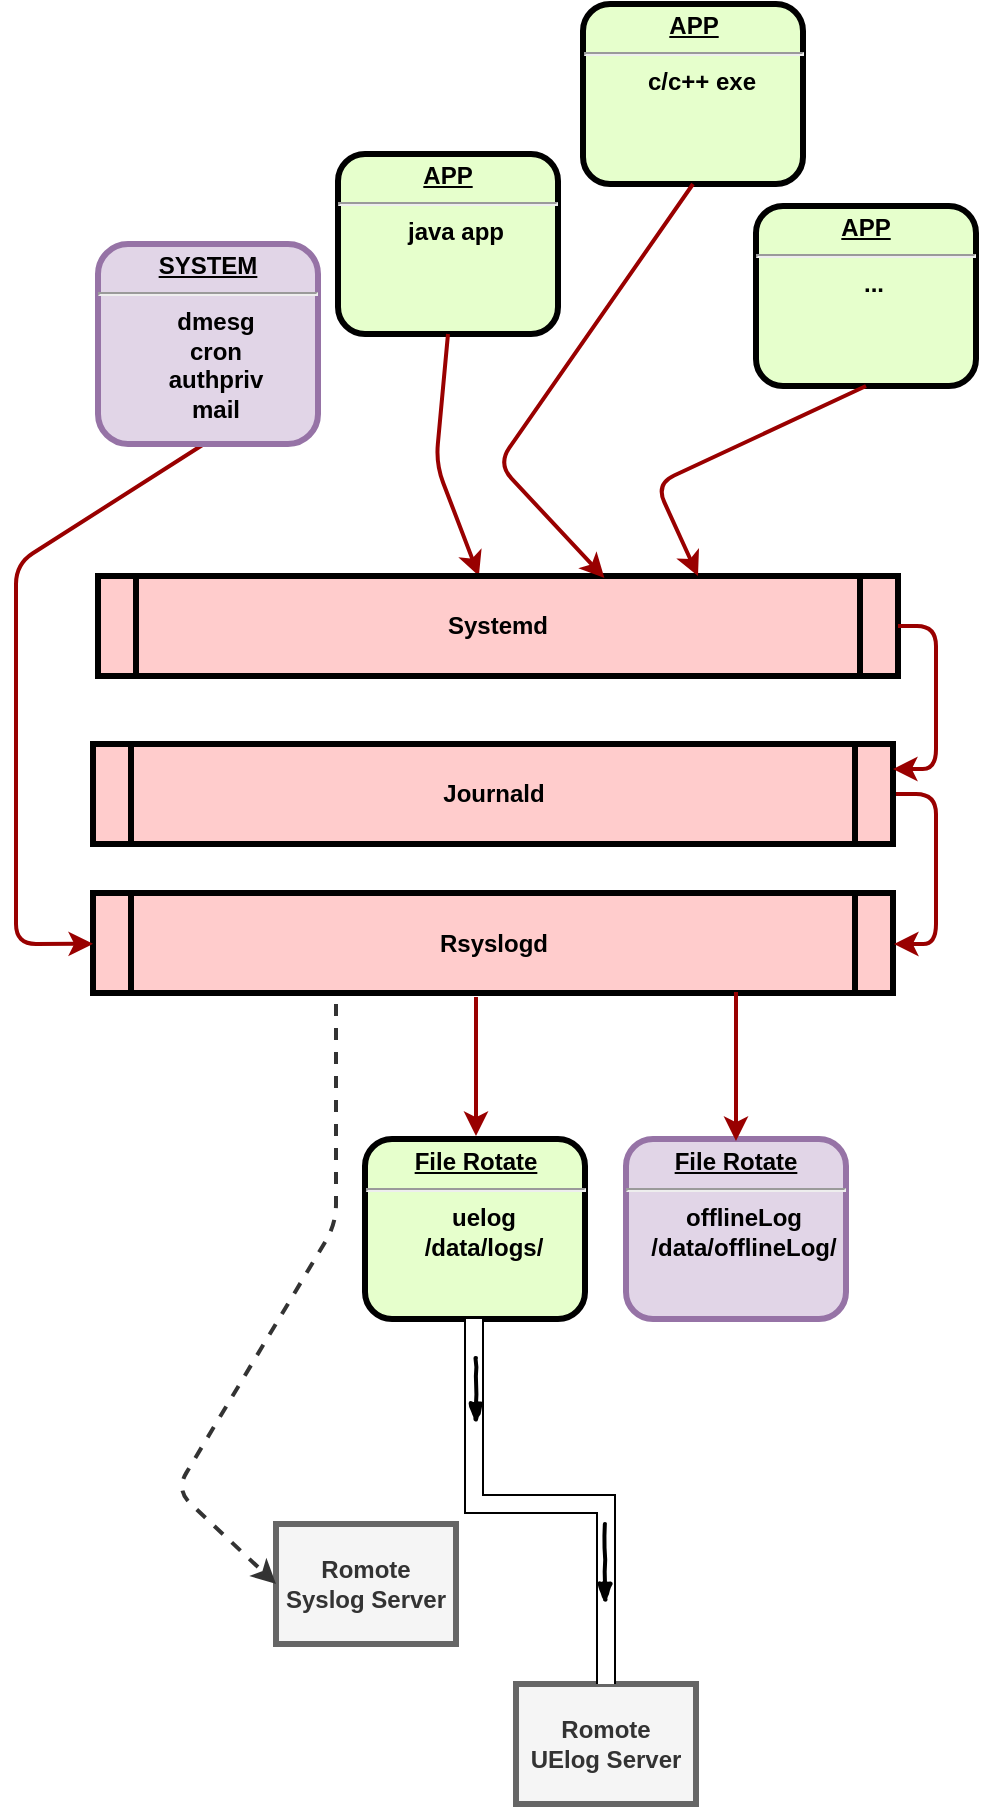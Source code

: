 <mxfile version="11.0.5" type="github"><diagram name="Page-1" id="c7558073-3199-34d8-9f00-42111426c3f3"><mxGraphModel dx="757" dy="1641" grid="1" gridSize="10" guides="1" tooltips="1" connect="1" arrows="1" fold="1" page="1" pageScale="1" pageWidth="826" pageHeight="1169" background="#ffffff" math="0" shadow="0"><root><mxCell id="0"/><mxCell id="1" parent="0"/><mxCell id="2" value="&lt;p style=&quot;margin: 0px ; margin-top: 4px ; text-align: center ; text-decoration: underline&quot;&gt;&lt;strong&gt;APP&lt;/strong&gt;&lt;/p&gt;&lt;hr&gt;&lt;p style=&quot;margin: 0px ; margin-left: 8px&quot;&gt;java app&lt;/p&gt;" style="verticalAlign=middle;align=center;overflow=fill;fontSize=12;fontFamily=Helvetica;html=1;rounded=1;fontStyle=1;strokeWidth=3;fillColor=#E6FFCC" parent="1" vertex="1"><mxGeometry x="321" y="75" width="110" height="90" as="geometry"/></mxCell><mxCell id="5" value="Rsyslogd" style="shape=process;whiteSpace=wrap;align=center;verticalAlign=middle;size=0.048;fontStyle=1;strokeWidth=3;fillColor=#FFCCCC" parent="1" vertex="1"><mxGeometry x="198.5" y="444.5" width="400" height="50" as="geometry"/></mxCell><mxCell id="9" value="&lt;p style=&quot;margin: 0px ; margin-top: 4px ; text-align: center ; text-decoration: underline&quot;&gt;&lt;strong&gt;File Rotate&lt;/strong&gt;&lt;/p&gt;&lt;hr&gt;&lt;p style=&quot;margin: 0px ; margin-left: 8px&quot;&gt;offlineLog&lt;/p&gt;&lt;p style=&quot;margin: 0px ; margin-left: 8px&quot;&gt;/data/offlineLog/&lt;/p&gt;" style="verticalAlign=middle;align=center;overflow=fill;fontSize=12;fontFamily=Helvetica;html=1;rounded=1;fontStyle=1;strokeWidth=3;fillColor=#e1d5e7;strokeColor=#9673a6;" parent="1" vertex="1"><mxGeometry x="465" y="567.5" width="110" height="90" as="geometry"/></mxCell><mxCell id="14" value="Romote&#10;Syslog Server" style="whiteSpace=wrap;align=center;verticalAlign=middle;fontStyle=1;strokeWidth=3;fillColor=#f5f5f5;strokeColor=#666666;fontColor=#333333;" parent="1" vertex="1"><mxGeometry x="290" y="760.0" width="90" height="60" as="geometry"/></mxCell><mxCell id="36" value="" style="edgeStyle=none;noEdgeStyle=1;strokeColor=#990000;strokeWidth=2;exitX=0.5;exitY=1;exitDx=0;exitDy=0;" parent="1" source="2" target="Ha_HegAT5HMBeWhutNXE-96" edge="1"><mxGeometry width="100" height="100" relative="1" as="geometry"><mxPoint x="369.75" y="261" as="sourcePoint"/><mxPoint x="120" y="150" as="targetPoint"/><Array as="points"><mxPoint x="370" y="230"/></Array></mxGeometry></mxCell><mxCell id="11" value="&lt;p style=&quot;margin: 0px ; margin-top: 4px ; text-align: center ; text-decoration: underline&quot;&gt;&lt;strong&gt;File Rotate&lt;/strong&gt;&lt;/p&gt;&lt;hr&gt;&lt;p style=&quot;margin: 0px ; margin-left: 8px&quot;&gt;uelog&lt;/p&gt;&lt;p style=&quot;margin: 0px ; margin-left: 8px&quot;&gt;/data/logs/&lt;/p&gt;" style="verticalAlign=middle;align=center;overflow=fill;fontSize=12;fontFamily=Helvetica;html=1;rounded=1;fontStyle=1;strokeWidth=3;fillColor=#E6FFCC" parent="1" vertex="1"><mxGeometry x="334.5" y="567.5" width="110" height="90" as="geometry"/></mxCell><mxCell id="59" value="" style="edgeStyle=elbowEdgeStyle;elbow=horizontal;strokeColor=#990000;strokeWidth=2;exitX=1;exitY=0.5;exitDx=0;exitDy=0;" parent="1" source="Ha_HegAT5HMBeWhutNXE-98" edge="1"><mxGeometry width="100" height="100" relative="1" as="geometry"><mxPoint x="411" y="430" as="sourcePoint"/><mxPoint x="599" y="470" as="targetPoint"/><Array as="points"><mxPoint x="620" y="410"/><mxPoint x="690" y="430"/><mxPoint x="460" y="320"/></Array></mxGeometry></mxCell><mxCell id="60" value="Existing&#10;documentation" style="text;spacingTop=-5;align=center" parent="1" vertex="1"><mxGeometry x="380.0" y="281.0" width="30" height="20" as="geometry"/></mxCell><mxCell id="77" value="" style="edgeStyle=elbowEdgeStyle;elbow=horizontal;strokeColor=#990000;strokeWidth=2;exitX=0.904;exitY=0.97;exitDx=0;exitDy=0;exitPerimeter=0;" parent="1" edge="1"><mxGeometry width="100" height="100" relative="1" as="geometry"><mxPoint x="520" y="494" as="sourcePoint"/><mxPoint x="520" y="568.5" as="targetPoint"/><Array as="points"><mxPoint x="520" y="538.5"/></Array></mxGeometry></mxCell><mxCell id="88" value="" style="edgeStyle=elbowEdgeStyle;elbow=horizontal;strokeColor=#990000;strokeWidth=2" parent="1" edge="1"><mxGeometry width="100" height="100" relative="1" as="geometry"><mxPoint x="390" y="496.5" as="sourcePoint"/><mxPoint x="390" y="566" as="targetPoint"/><Array as="points"><mxPoint x="390" y="525.5"/></Array></mxGeometry></mxCell><mxCell id="Ha_HegAT5HMBeWhutNXE-96" value="Systemd" style="shape=process;whiteSpace=wrap;align=center;verticalAlign=middle;size=0.048;fontStyle=1;strokeWidth=3;fillColor=#FFCCCC" vertex="1" parent="1"><mxGeometry x="201.0" y="286" width="400" height="50" as="geometry"/></mxCell><mxCell id="Ha_HegAT5HMBeWhutNXE-98" value="Journald" style="shape=process;whiteSpace=wrap;align=center;verticalAlign=middle;size=0.048;fontStyle=1;strokeWidth=3;fillColor=#FFCCCC" vertex="1" parent="1"><mxGeometry x="198.5" y="370" width="400" height="50" as="geometry"/></mxCell><mxCell id="Ha_HegAT5HMBeWhutNXE-100" value="" style="edgeStyle=elbowEdgeStyle;elbow=horizontal;strokeColor=#990000;strokeWidth=2;exitX=1;exitY=0.5;exitDx=0;exitDy=0;entryX=1;entryY=0.25;entryDx=0;entryDy=0;" edge="1" parent="1" source="Ha_HegAT5HMBeWhutNXE-96" target="Ha_HegAT5HMBeWhutNXE-98"><mxGeometry width="100" height="100" relative="1" as="geometry"><mxPoint x="640" y="314" as="sourcePoint"/><mxPoint x="640" y="380" as="targetPoint"/><Array as="points"><mxPoint x="620" y="350"/><mxPoint x="462.5" y="238.5"/></Array></mxGeometry></mxCell><mxCell id="Ha_HegAT5HMBeWhutNXE-101" value="&lt;p style=&quot;margin: 0px ; margin-top: 4px ; text-align: center ; text-decoration: underline&quot;&gt;&lt;strong&gt;APP&lt;/strong&gt;&lt;/p&gt;&lt;hr&gt;&lt;p style=&quot;margin: 0px ; margin-left: 8px&quot;&gt;c/c++ exe&lt;/p&gt;" style="verticalAlign=middle;align=center;overflow=fill;fontSize=12;fontFamily=Helvetica;html=1;rounded=1;fontStyle=1;strokeWidth=3;fillColor=#E6FFCC" vertex="1" parent="1"><mxGeometry x="443.5" width="110" height="90" as="geometry"/></mxCell><mxCell id="Ha_HegAT5HMBeWhutNXE-102" value="" style="edgeStyle=none;noEdgeStyle=1;strokeColor=#990000;strokeWidth=2;exitX=0.5;exitY=1;exitDx=0;exitDy=0;entryX=0.633;entryY=0.02;entryDx=0;entryDy=0;entryPerimeter=0;" edge="1" parent="1" source="Ha_HegAT5HMBeWhutNXE-101" target="Ha_HegAT5HMBeWhutNXE-96"><mxGeometry width="100" height="100" relative="1" as="geometry"><mxPoint x="504.5" y="160" as="sourcePoint"/><mxPoint x="525.219" y="281" as="targetPoint"/><Array as="points"><mxPoint x="401" y="230"/></Array></mxGeometry></mxCell><mxCell id="Ha_HegAT5HMBeWhutNXE-103" value="&lt;p style=&quot;margin: 0px ; margin-top: 4px ; text-align: center ; text-decoration: underline&quot;&gt;&lt;strong&gt;APP&lt;/strong&gt;&lt;/p&gt;&lt;hr&gt;&lt;p style=&quot;margin: 0px ; margin-left: 8px&quot;&gt;...&lt;/p&gt;" style="verticalAlign=middle;align=center;overflow=fill;fontSize=12;fontFamily=Helvetica;html=1;rounded=1;fontStyle=1;strokeWidth=3;fillColor=#E6FFCC" vertex="1" parent="1"><mxGeometry x="530" y="101" width="110" height="90" as="geometry"/></mxCell><mxCell id="Ha_HegAT5HMBeWhutNXE-104" value="" style="edgeStyle=none;noEdgeStyle=1;strokeColor=#990000;strokeWidth=2;exitX=0.5;exitY=1;exitDx=0;exitDy=0;entryX=0.75;entryY=0;entryDx=0;entryDy=0;" edge="1" parent="1" source="Ha_HegAT5HMBeWhutNXE-103" target="Ha_HegAT5HMBeWhutNXE-96"><mxGeometry width="100" height="100" relative="1" as="geometry"><mxPoint x="508.5" y="100" as="sourcePoint"/><mxPoint x="464.2" y="297" as="targetPoint"/><Array as="points"><mxPoint x="480" y="240"/></Array></mxGeometry></mxCell><mxCell id="Ha_HegAT5HMBeWhutNXE-105" value="" style="edgeStyle=none;noEdgeStyle=1;strokeColor=#990000;strokeWidth=2;" edge="1" parent="1" target="5"><mxGeometry width="100" height="100" relative="1" as="geometry"><mxPoint x="254" y="220" as="sourcePoint"/><mxPoint x="406.719" y="296" as="targetPoint"/><Array as="points"><mxPoint x="160" y="280"/><mxPoint x="160" y="470"/></Array></mxGeometry></mxCell><mxCell id="Ha_HegAT5HMBeWhutNXE-124" value="" style="edgeStyle=none;noEdgeStyle=1;strokeColor=#333333;strokeWidth=2;dashed=1;entryX=0;entryY=0.5;entryDx=0;entryDy=0;" edge="1" parent="1" target="14"><mxGeometry width="100" height="100" relative="1" as="geometry"><mxPoint x="320" y="500" as="sourcePoint"/><mxPoint x="228.5" y="742.419" as="targetPoint"/><Array as="points"><mxPoint x="320" y="610"/><mxPoint x="240" y="743"/></Array></mxGeometry></mxCell><mxCell id="Ha_HegAT5HMBeWhutNXE-127" value="Romote&#10;UElog Server" style="whiteSpace=wrap;align=center;verticalAlign=middle;fontStyle=1;strokeWidth=3;fillColor=#f5f5f5;strokeColor=#666666;fontColor=#333333;" vertex="1" parent="1"><mxGeometry x="410" y="840.0" width="90" height="60" as="geometry"/></mxCell><mxCell id="Ha_HegAT5HMBeWhutNXE-129" value="" style="shape=filledEdge;rounded=0;fixDash=1;endArrow=none;strokeWidth=10;fillColor=#ffffff;edgeStyle=orthogonalEdgeStyle;exitX=0.5;exitY=0;exitDx=0;exitDy=0;" edge="1" parent="1" source="Ha_HegAT5HMBeWhutNXE-127"><mxGeometry width="60" height="40" relative="1" as="geometry"><mxPoint x="389" y="927.5" as="sourcePoint"/><mxPoint x="389" y="657.5" as="targetPoint"/><Array as="points"><mxPoint x="455" y="750"/><mxPoint x="389" y="750"/></Array></mxGeometry></mxCell><mxCell id="Ha_HegAT5HMBeWhutNXE-132" value="" style="rounded=0;comic=1;strokeWidth=2;endArrow=blockThin;html=1;fontFamily=Comic Sans MS;fontStyle=1;" edge="1" parent="1"><mxGeometry width="50" height="50" relative="1" as="geometry"><mxPoint x="454.5" y="760" as="sourcePoint"/><mxPoint x="454.5" y="800" as="targetPoint"/></mxGeometry></mxCell><mxCell id="Ha_HegAT5HMBeWhutNXE-133" value="" style="rounded=0;comic=1;strokeWidth=2;endArrow=blockThin;html=1;fontFamily=Comic Sans MS;fontStyle=1;" edge="1" parent="1"><mxGeometry width="50" height="50" relative="1" as="geometry"><mxPoint x="390" y="677" as="sourcePoint"/><mxPoint x="390" y="710" as="targetPoint"/></mxGeometry></mxCell><mxCell id="Ha_HegAT5HMBeWhutNXE-135" value="&lt;p style=&quot;margin: 0px ; margin-top: 4px ; text-align: center ; text-decoration: underline&quot;&gt;SYSTEM&lt;/p&gt;&lt;hr&gt;&lt;p style=&quot;margin: 0px ; margin-left: 8px&quot;&gt;dmesg&lt;/p&gt;&lt;p style=&quot;margin: 0px ; margin-left: 8px&quot;&gt;cron&lt;/p&gt;&lt;p style=&quot;margin: 0px ; margin-left: 8px&quot;&gt;authpriv&lt;br&gt;&lt;/p&gt;&lt;p style=&quot;margin: 0px ; margin-left: 8px&quot;&gt;mail&lt;br&gt;&lt;/p&gt;" style="verticalAlign=middle;align=center;overflow=fill;fontSize=12;fontFamily=Helvetica;html=1;rounded=1;fontStyle=1;strokeWidth=3;fillColor=#e1d5e7;strokeColor=#9673a6;" vertex="1" parent="1"><mxGeometry x="201" y="120" width="110" height="100" as="geometry"/></mxCell></root></mxGraphModel></diagram></mxfile>